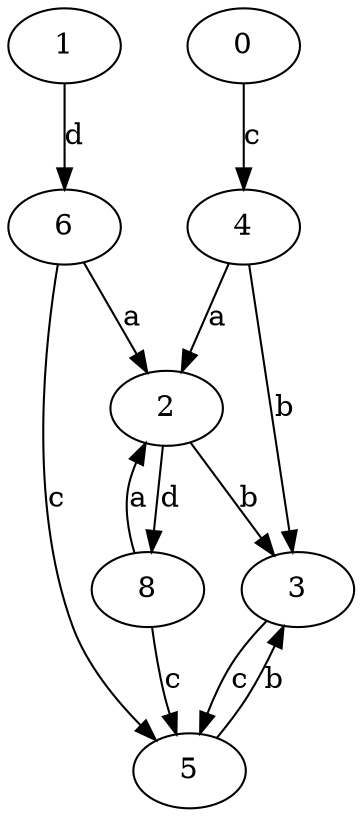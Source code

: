 strict digraph  {
1;
2;
3;
0;
4;
5;
6;
8;
1 -> 6  [label=d];
2 -> 3  [label=b];
2 -> 8  [label=d];
3 -> 5  [label=c];
0 -> 4  [label=c];
4 -> 2  [label=a];
4 -> 3  [label=b];
5 -> 3  [label=b];
6 -> 2  [label=a];
6 -> 5  [label=c];
8 -> 2  [label=a];
8 -> 5  [label=c];
}
